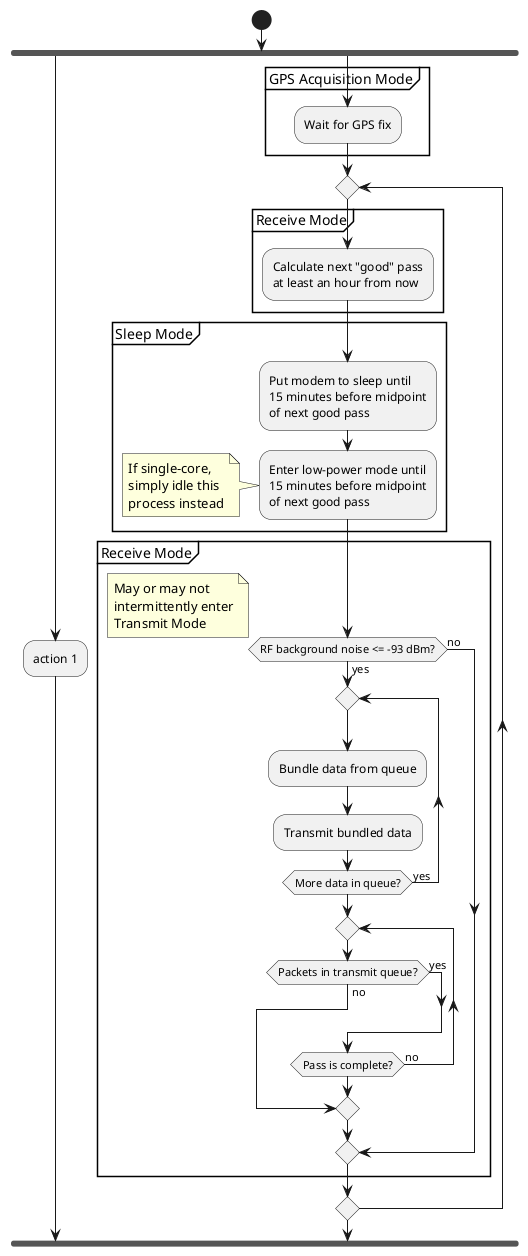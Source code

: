 @startuml



start
fork
  :action 1;
fork again
    partition "GPS Acquisition Mode" {
        :Wait for GPS fix;
    }

    repeat
        partition "Receive Mode" {
            :Calculate next "good" pass\nat least an hour from now;
        }
        
        partition "Sleep Mode" {
            :Put modem to sleep until\n15 minutes before midpoint\nof next good pass;
            :Enter low-power mode until\n15 minutes before midpoint\nof next good pass;
        }

        note left: If single-core,\nsimply idle this\nprocess instead
        partition "Receive Mode" {
            if (RF background noise <= -93 dBm?) then (yes)
                repeat
                    :Bundle data from queue;
                    :Transmit bundled data;
                repeat while (More data in queue?) is (yes)
                repeat
                    if (Packets in transmit queue?) then (no)
                        break
                    else (yes)
                        
                    endif
                repeat while (Pass is complete?) is (no)
            else (no)
            endif
        }
        floating note: May or may not\nintermittently enter\nTransmit Mode


    repeat while ()

end fork

@enduml